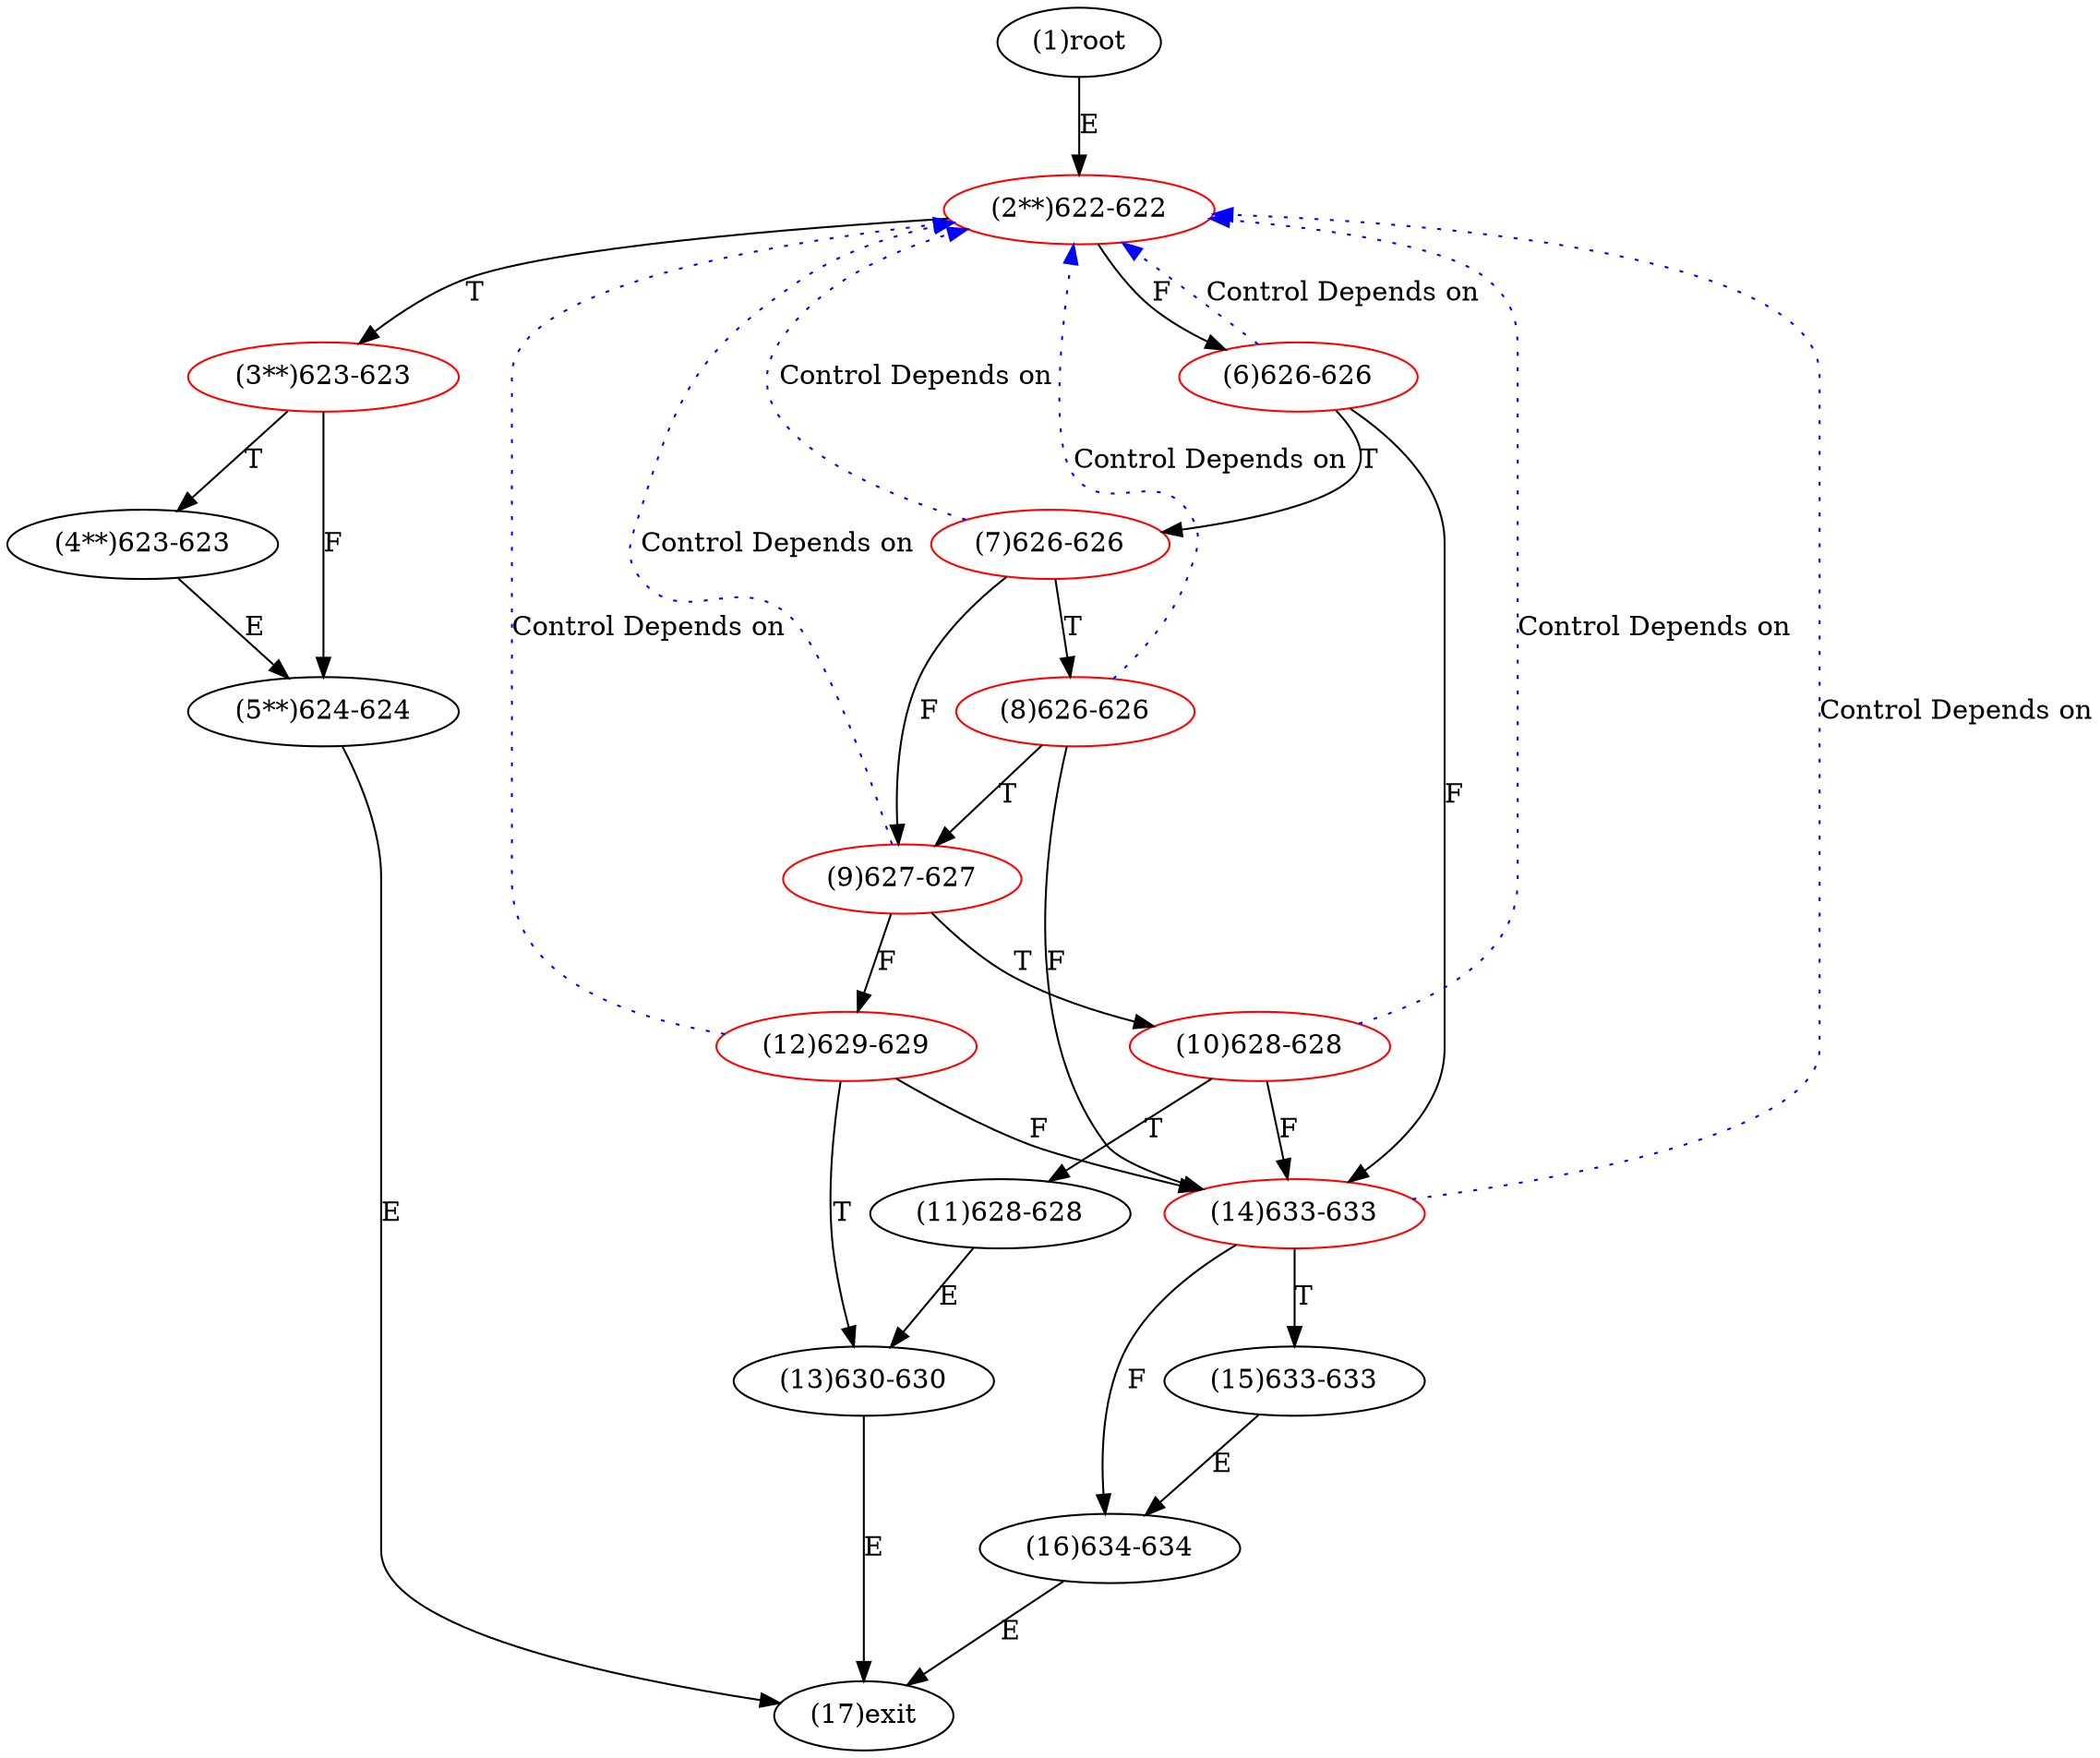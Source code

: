 digraph "" { 
1[ label="(1)root"];
2[ label="(2**)622-622",color=red];
3[ label="(3**)623-623",color=red];
4[ label="(4**)623-623"];
5[ label="(5**)624-624"];
6[ label="(6)626-626",color=red];
7[ label="(7)626-626",color=red];
8[ label="(8)626-626",color=red];
9[ label="(9)627-627",color=red];
10[ label="(10)628-628",color=red];
11[ label="(11)628-628"];
12[ label="(12)629-629",color=red];
13[ label="(13)630-630"];
14[ label="(14)633-633",color=red];
15[ label="(15)633-633"];
17[ label="(17)exit"];
16[ label="(16)634-634"];
1->2[ label="E"];
2->6[ label="F"];
2->3[ label="T"];
3->5[ label="F"];
3->4[ label="T"];
4->5[ label="E"];
5->17[ label="E"];
6->14[ label="F"];
6->7[ label="T"];
7->9[ label="F"];
7->8[ label="T"];
8->14[ label="F"];
8->9[ label="T"];
9->12[ label="F"];
9->10[ label="T"];
10->14[ label="F"];
10->11[ label="T"];
11->13[ label="E"];
12->14[ label="F"];
12->13[ label="T"];
13->17[ label="E"];
14->16[ label="F"];
14->15[ label="T"];
15->16[ label="E"];
16->17[ label="E"];
6->2[ color="blue" label="Control Depends on" style = dotted ];
7->2[ color="blue" label="Control Depends on" style = dotted ];
8->2[ color="blue" label="Control Depends on" style = dotted ];
9->2[ color="blue" label="Control Depends on" style = dotted ];
10->2[ color="blue" label="Control Depends on" style = dotted ];
12->2[ color="blue" label="Control Depends on" style = dotted ];
14->2[ color="blue" label="Control Depends on" style = dotted ];
}